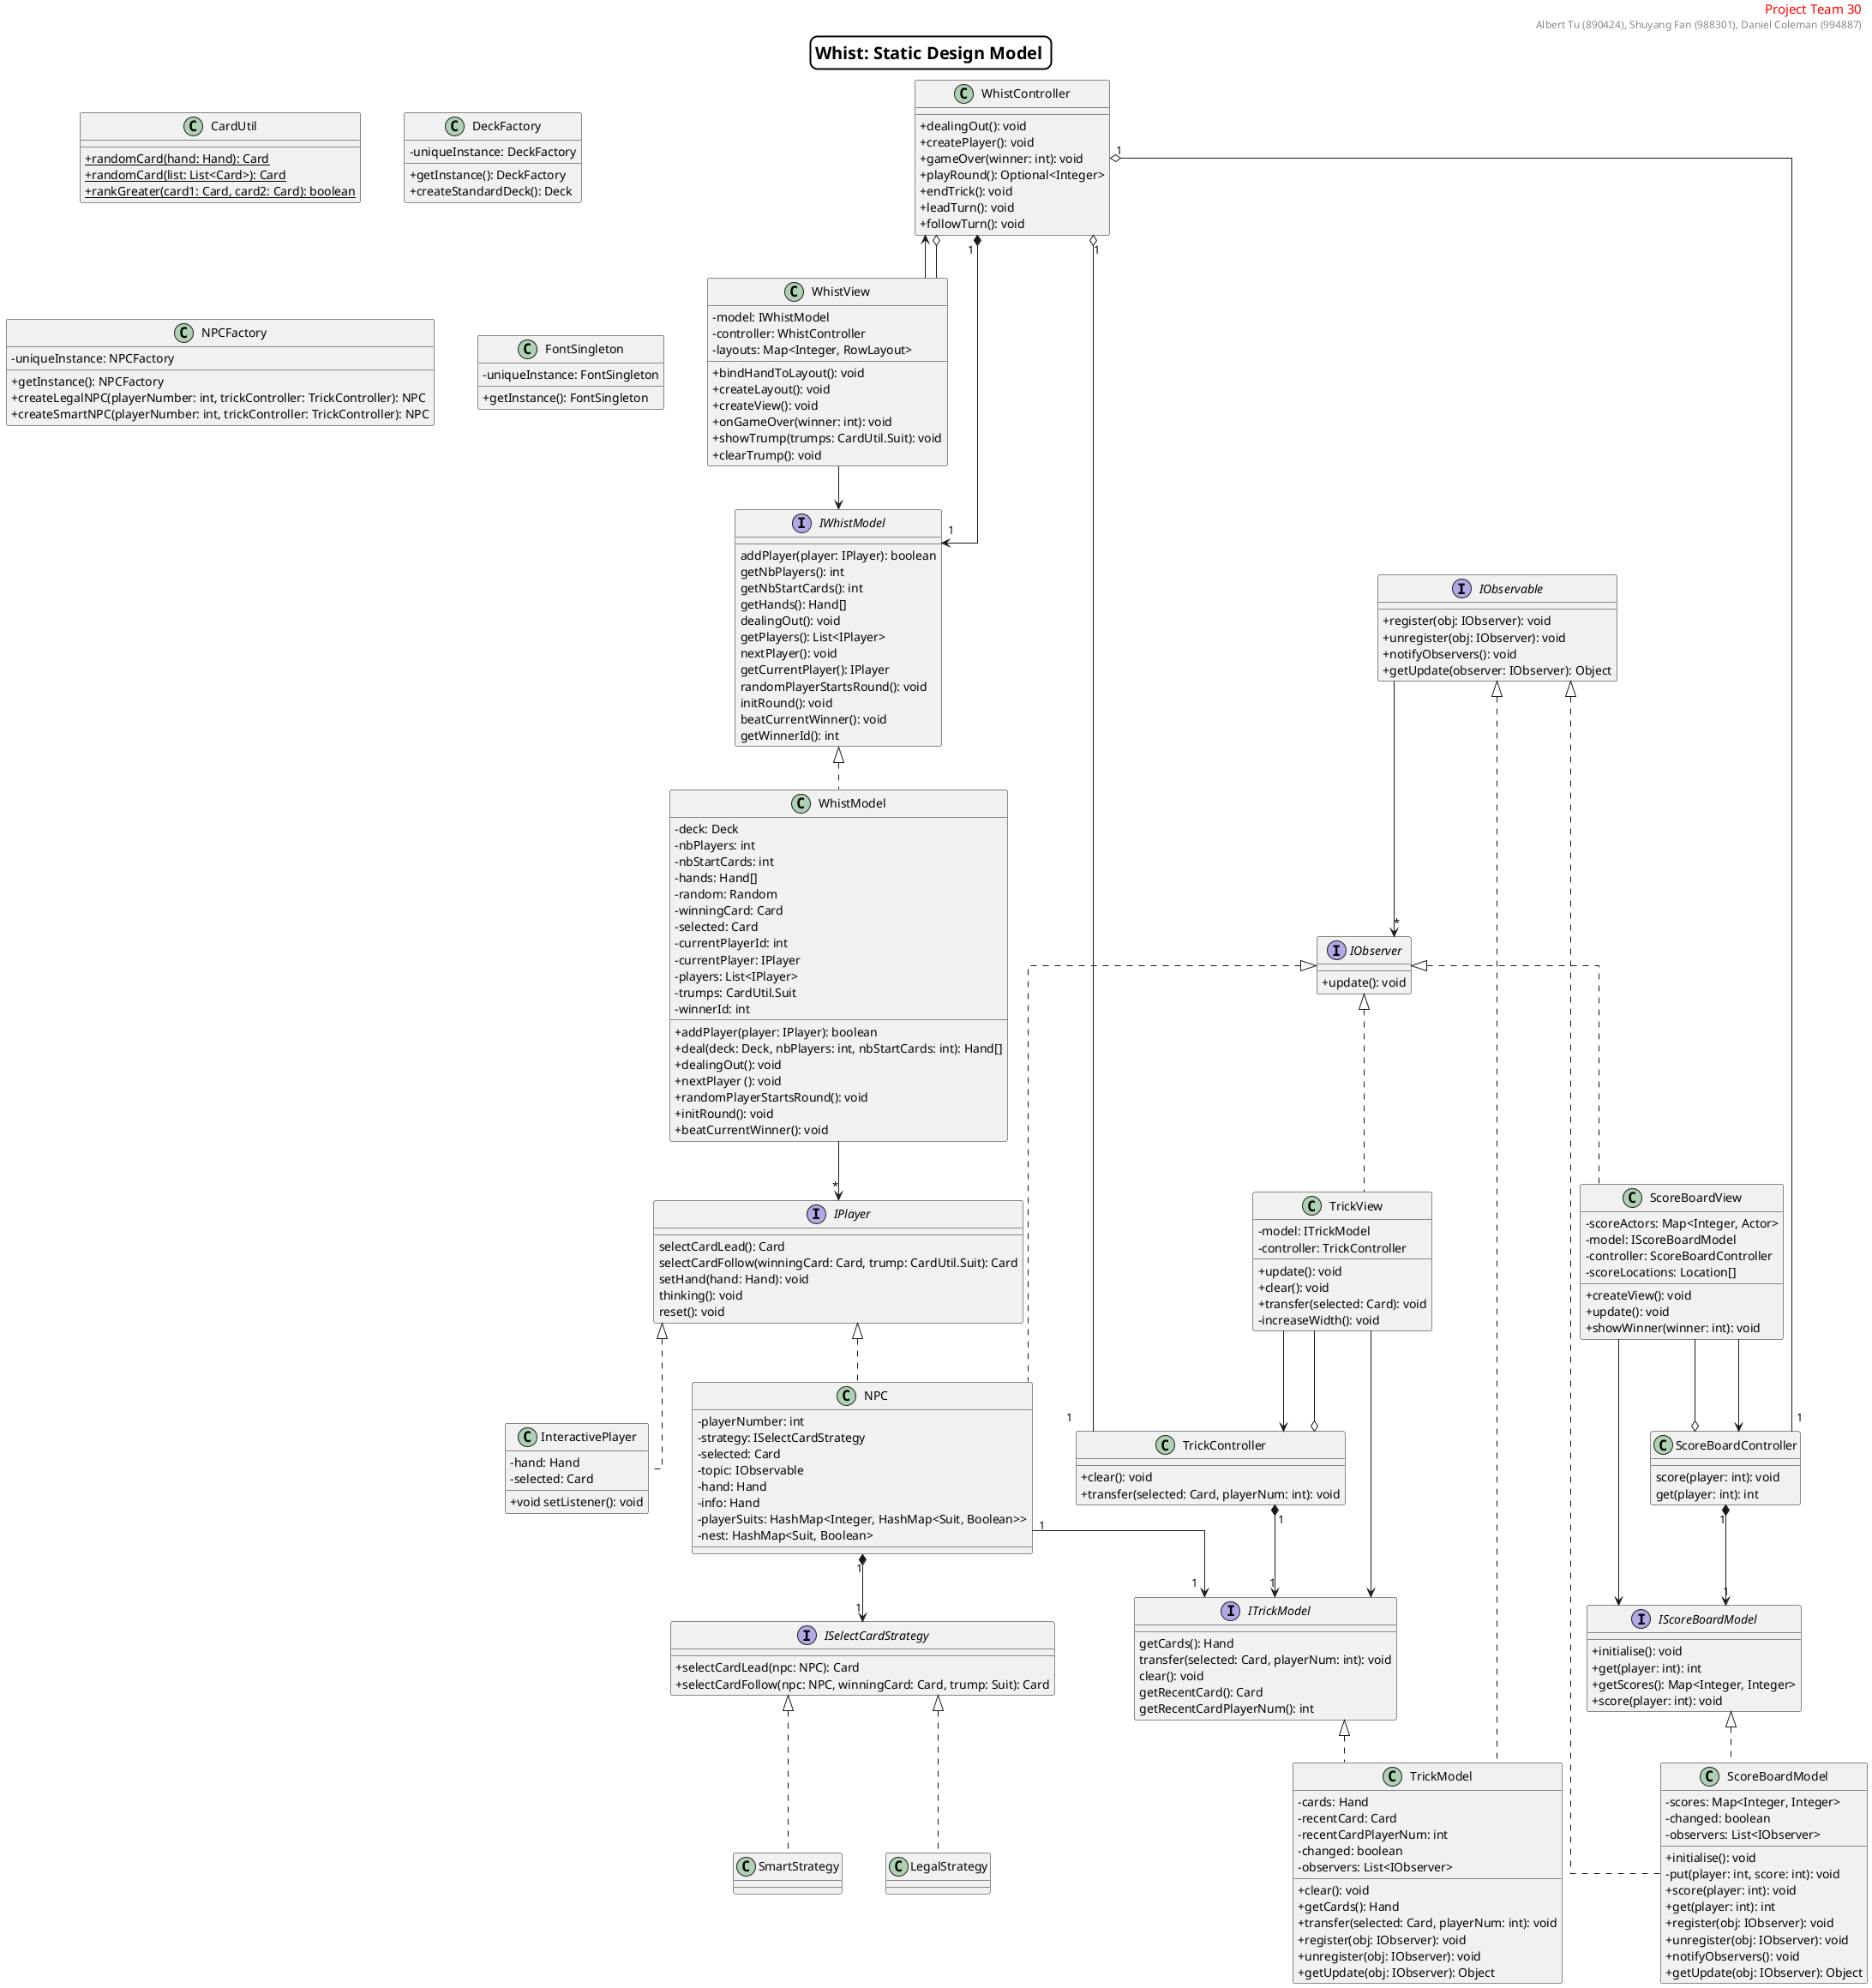 @startuml
skinparam classAttributeIconSize 0
skinparam linetype polyline
skinparam linetype ortho
skinparam classAttributeIconSize 0
skinparam nodesep 50
skinparam ranksep 50
'skinparam linetype polyline
    'skinparam linetype ortho
    skinparam titleBorderRoundCorner 15
    skinparam titleBorderThickness 2
    skinparam titleBorderColor black
    skinparam titleBackgroundColor White
    title <font size = 20>Whist: Static Design Model </font>

header
<font color=red><font size=15>Project Team 30</font>
<font size = 12>Albert Tu (890424), Shuyang Fan (988301), Daniel Coleman (994887)</font>
endheader
class NPC implements IObserver, IPlayer {
    - playerNumber: int
    - strategy: ISelectCardStrategy
    - selected: Card
    - topic: IObservable
    - hand: Hand
    - info: Hand
    - playerSuits: HashMap<Integer, HashMap<Suit, Boolean>>
    - nest: HashMap<Suit, Boolean>
}

NPC "1" *--> "1" ISelectCardStrategy
NPC "1" --> "1" ITrickModel

interface ISelectCardStrategy {
    + selectCardLead(npc: NPC): Card
    + selectCardFollow(npc: NPC, winningCard: Card, trump: Suit): Card
}

class SmartStrategy implements ISelectCardStrategy{
'    + selectCardLead(NPC: npc): Card
'    + selectCardFollow(NPC: npc, winningCard: Card, trump: Suit): Card
}
class LegalStrategy implements ISelectCardStrategy{
'    + selectCardLead(NPC: npc): Card
'    + selectCardFollow(NPC: npc, winningCard: Card, trump: Suit): Card
}
interface IObserver {
    + update(): void
}

interface IObservable {
    + register(obj: IObserver): void
    + unregister(obj: IObserver): void
    + notifyObservers(): void
    + getUpdate(observer: IObserver): Object
}

interface ITrickModel {
    getCards(): Hand
    transfer(selected: Card, playerNum: int): void
    clear(): void
    getRecentCard(): Card
    getRecentCardPlayerNum(): int
}

class TrickModel implements IObservable, ITrickModel{
    - cards: Hand
    - recentCard: Card
    - recentCardPlayerNum: int
    - changed: boolean
    - observers: List<IObserver>

    + clear(): void
    + getCards(): Hand
    + transfer(selected: Card, playerNum: int): void
    + register(obj: IObserver): void
    + unregister(obj: IObserver): void
    + getUpdate(obj: IObserver): Object
}
IObservable --> "*" IObserver

class TrickView implements IObserver {
    - model: ITrickModel
    - controller: TrickController

    + update(): void
    + clear(): void
    + transfer(selected: Card): void
    - increaseWidth(): void
}

TrickView --> TrickController
TrickView --> ITrickModel

class TrickController {
   + clear(): void
   + transfer(selected: Card, playerNum: int): void
}

TrickController "1" *--> "1" ITrickModel
TrickController o-- TrickView

interface IWhistModel{
    addPlayer(player: IPlayer): boolean
    getNbPlayers(): int
    getNbStartCards(): int
    getHands(): Hand[]
    dealingOut(): void
    getPlayers(): List<IPlayer>
    nextPlayer(): void
    getCurrentPlayer(): IPlayer
    randomPlayerStartsRound(): void
    initRound(): void
    beatCurrentWinner(): void
    getWinnerId(): int
}

class WhistModel implements IWhistModel{

    - deck: Deck
    - nbPlayers: int
    - nbStartCards: int
    - hands: Hand[]
    - random: Random
    - winningCard: Card
    - selected: Card
    - currentPlayerId: int
    - currentPlayer: IPlayer
    - players: List<IPlayer>
    - trumps: CardUtil.Suit
    - winnerId: int

    + addPlayer(player: IPlayer): boolean
    + deal(deck: Deck, nbPlayers: int, nbStartCards: int): Hand[]
    + dealingOut(): void
    + nextPlayer (): void
    + randomPlayerStartsRound(): void
    + initRound(): void
    + beatCurrentWinner(): void
}

WhistModel --> "*" IPlayer

class WhistView {
    - model: IWhistModel
    - controller: WhistController
    - layouts: Map<Integer, RowLayout>

    + bindHandToLayout(): void
    + createLayout(): void
    + createView(): void
    + onGameOver(winner: int): void
    + showTrump(trumps: CardUtil.Suit): void
    + clearTrump(): void
}

WhistView --> IWhistModel

class WhistController{
    + dealingOut(): void
    + createPlayer(): void
    + gameOver(winner: int): void
    + playRound(): Optional<Integer>
    + endTrick(): void
    + leadTurn(): void
    + followTurn(): void

}

WhistController "1" *--> "1" IWhistModel
WhistController o--	 WhistView
WhistView --> WhistController
WhistController "1" o-- "1" TrickController
WhistController "1" o-- "1" ScoreBoardController

interface IScoreBoardModel {
    + initialise(): void
    + get(player: int): int
    + getScores(): Map<Integer, Integer>
    + score(player: int): void
}

class ScoreBoardModel implements IScoreBoardModel, IObservable{
    - scores: Map<Integer, Integer>
    - changed: boolean
    - observers: List<IObserver>

    + initialise(): void
    - put(player: int, score: int): void
    + score(player: int): void
    + get(player: int): int
    + register(obj: IObserver): void
    + unregister(obj: IObserver): void
    + notifyObservers(): void
    + getUpdate(obj: IObserver): Object
}

class ScoreBoardView implements IObserver{
    - scoreActors: Map<Integer, Actor>
    - model: IScoreBoardModel
    - controller: ScoreBoardController
    - scoreLocations: Location[]

    + createView(): void
    + update(): void
    + showWinner(winner: int): void
}

ScoreBoardView --> IScoreBoardModel
ScoreBoardView -->	 ScoreBoardController

class ScoreBoardController {
    score(player: int): void
    get(player: int): int
}

ScoreBoardController "1" *--> "1" IScoreBoardModel
ScoreBoardController o-- ScoreBoardView

class CardUtil{
    + {static} randomCard(hand: Hand): Card
    + {static} randomCard(list: List<Card>): Card
    + {static} rankGreater(card1: Card, card2: Card): boolean
}

class DeckFactory {
    - uniqueInstance: DeckFactory
    + getInstance(): DeckFactory
    + createStandardDeck(): Deck
}

class NPCFactory {
    - uniqueInstance: NPCFactory
    + getInstance(): NPCFactory
    + createLegalNPC(playerNumber: int, trickController: TrickController): NPC
    + createSmartNPC(playerNumber: int, trickController: TrickController): NPC
}

class FontSingleton{
    - uniqueInstance: FontSingleton
    + getInstance(): FontSingleton
}

interface IPlayer {
    selectCardLead(): Card
    selectCardFollow(winningCard: Card, trump: CardUtil.Suit): Card
    setHand(hand: Hand): void
    thinking(): void
    reset(): void
}

class InteractivePlayer implements IPlayer {
    - hand: Hand
    - selected: Card

    + void setListener(): void
}
@enduml